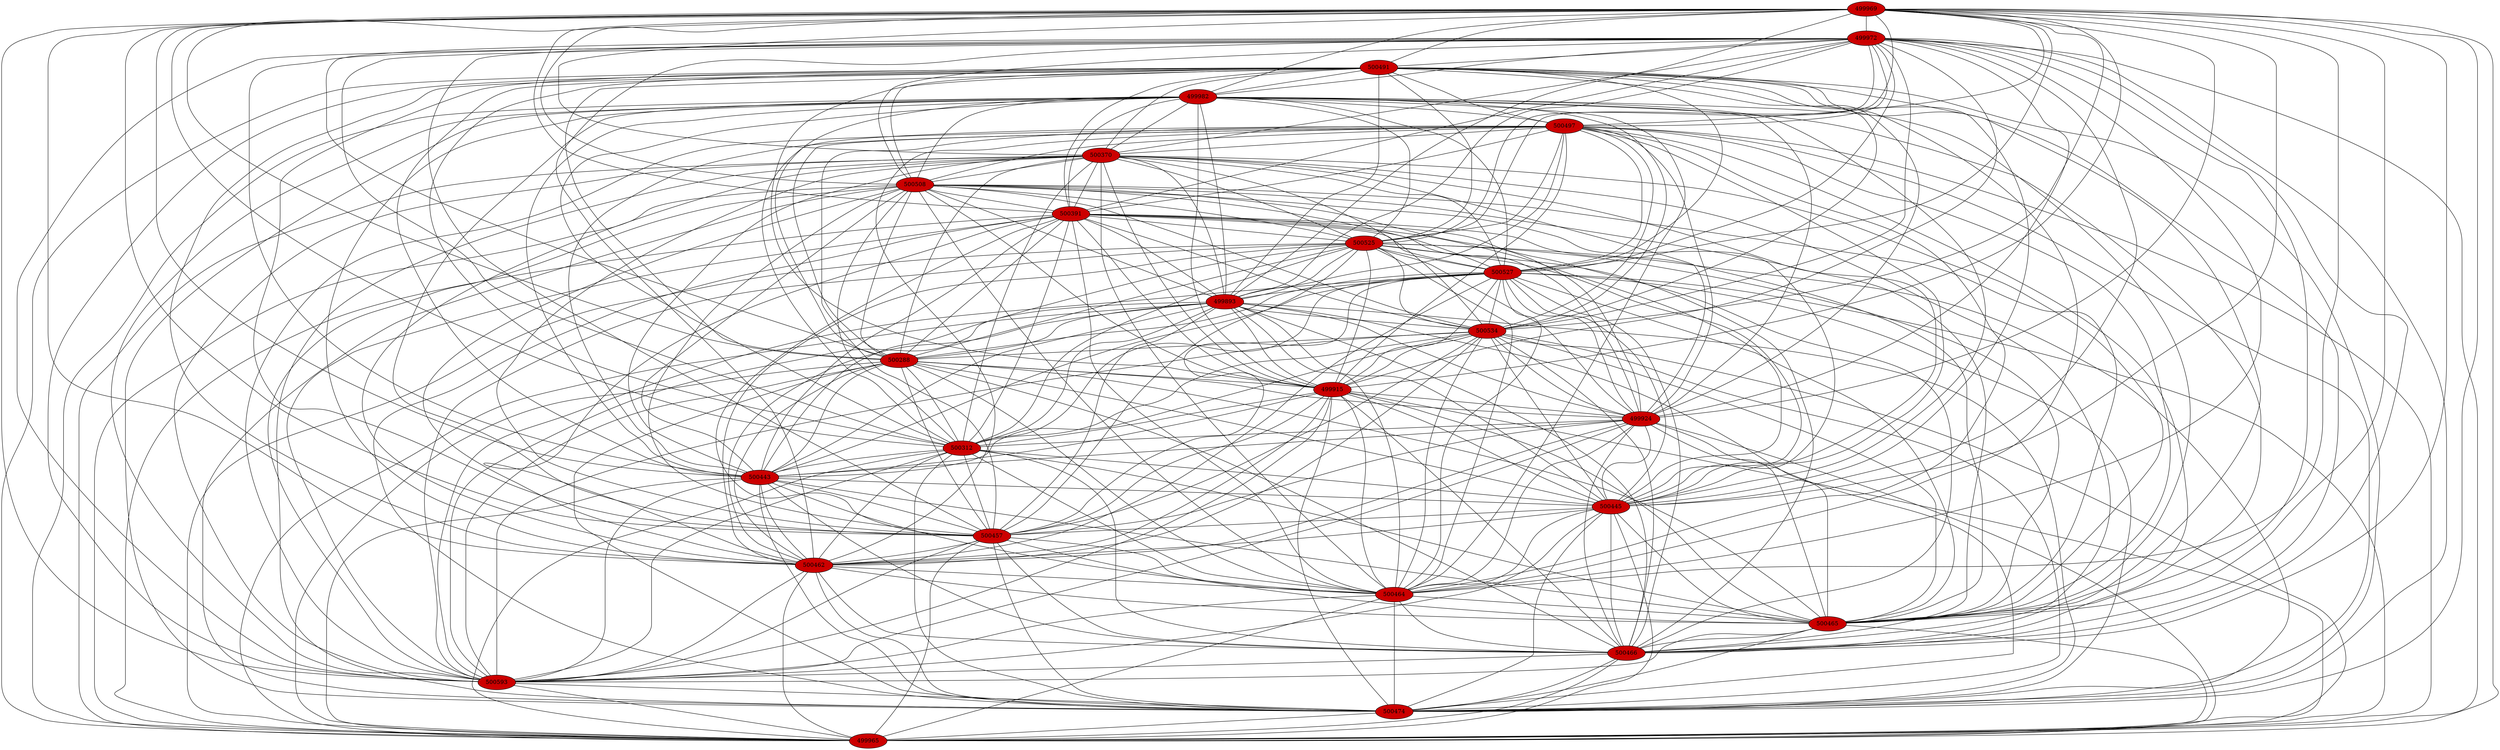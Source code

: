 graph BACTEROIDALES_cc4 {
	K = 2.0;
	499969 [style="filled", fillcolor="#cc0000"];
	499972 [style="filled", fillcolor="#cc0000"];
	500491 [style="filled", fillcolor="#cc0000"];
	499982 [style="filled", fillcolor="#cc0000"];
	500497 [style="filled", fillcolor="#cc0000"];
	500370 [style="filled", fillcolor="#cc0000"];
	500508 [style="filled", fillcolor="#cc0000"];
	500391 [style="filled", fillcolor="#cc0000"];
	500525 [style="filled", fillcolor="#cc0000"];
	500527 [style="filled", fillcolor="#cc0000"];
	499893 [style="filled", fillcolor="#cc0000"];
	500534 [style="filled", fillcolor="#cc0000"];
	500288 [style="filled", fillcolor="#cc0000"];
	499915 [style="filled", fillcolor="#cc0000"];
	499924 [style="filled", fillcolor="#cc0000"];
	500312 [style="filled", fillcolor="#cc0000"];
	500443 [style="filled", fillcolor="#cc0000"];
	500445 [style="filled", fillcolor="#cc0000"];
	500457 [style="filled", fillcolor="#cc0000"];
	500462 [style="filled", fillcolor="#cc0000"];
	500464 [style="filled", fillcolor="#cc0000"];
	500465 [style="filled", fillcolor="#cc0000"];
	500466 [style="filled", fillcolor="#cc0000"];
	500593 [style="filled", fillcolor="#cc0000"];
	500474 [style="filled", fillcolor="#cc0000"];
	499965 [style="filled", fillcolor="#cc0000"];
	499969 -- 499893;
	499969 -- 499915;
	499969 -- 499924;
	499969 -- 499965;
	499969 -- 499972;
	499969 -- 499982;
	499969 -- 500288;
	499969 -- 500312;
	499969 -- 500370;
	499969 -- 500443;
	499969 -- 500445;
	499969 -- 500457;
	499969 -- 500462;
	499969 -- 500464;
	499969 -- 500465;
	499969 -- 500466;
	499969 -- 500474;
	499969 -- 500491;
	499969 -- 500497;
	499969 -- 500508;
	499969 -- 500525;
	499969 -- 500527;
	499969 -- 500534;
	499969 -- 500593;
	499969 -- 500391;
	499972 -- 499893;
	499972 -- 499915;
	499972 -- 499924;
	499972 -- 499965;
	499972 -- 499982;
	499972 -- 500288;
	499972 -- 500312;
	499972 -- 500370;
	499972 -- 500443;
	499972 -- 500445;
	499972 -- 500457;
	499972 -- 500462;
	499972 -- 500464;
	499972 -- 500465;
	499972 -- 500466;
	499972 -- 500474;
	499972 -- 500491;
	499972 -- 500497;
	499972 -- 500508;
	499972 -- 500525;
	499972 -- 500527;
	499972 -- 500534;
	499972 -- 500593;
	499972 -- 500391;
	500491 -- 499893;
	500491 -- 499915;
	500491 -- 499924;
	500491 -- 499965;
	500491 -- 499982;
	500491 -- 500288;
	500491 -- 500312;
	500491 -- 500370;
	500491 -- 500443;
	500491 -- 500445;
	500491 -- 500457;
	500491 -- 500462;
	500491 -- 500464;
	500491 -- 500465;
	500491 -- 500466;
	500491 -- 500474;
	500491 -- 500497;
	500491 -- 500508;
	500491 -- 500525;
	500491 -- 500527;
	500491 -- 500534;
	500491 -- 500593;
	500491 -- 500391;
	499982 -- 499893;
	499982 -- 499915;
	499982 -- 499924;
	499982 -- 499965;
	499982 -- 500288;
	499982 -- 500312;
	499982 -- 500370;
	499982 -- 500443;
	499982 -- 500445;
	499982 -- 500457;
	499982 -- 500462;
	499982 -- 500464;
	499982 -- 500465;
	499982 -- 500466;
	499982 -- 500474;
	499982 -- 500497;
	499982 -- 500508;
	499982 -- 500525;
	499982 -- 500527;
	499982 -- 500534;
	499982 -- 500593;
	499982 -- 500391;
	500497 -- 499893;
	500497 -- 499915;
	500497 -- 499924;
	500497 -- 499965;
	500497 -- 500288;
	500497 -- 500312;
	500497 -- 500370;
	500497 -- 500443;
	500497 -- 500445;
	500497 -- 500457;
	500497 -- 500462;
	500497 -- 500464;
	500497 -- 500465;
	500497 -- 500466;
	500497 -- 500474;
	500497 -- 500508;
	500497 -- 500525;
	500497 -- 500527;
	500497 -- 500534;
	500497 -- 500593;
	500497 -- 500391;
	500370 -- 499893;
	500370 -- 499915;
	500370 -- 499924;
	500370 -- 499965;
	500370 -- 500288;
	500370 -- 500312;
	500370 -- 500443;
	500370 -- 500445;
	500370 -- 500457;
	500370 -- 500462;
	500370 -- 500464;
	500370 -- 500465;
	500370 -- 500466;
	500370 -- 500474;
	500370 -- 500508;
	500370 -- 500525;
	500370 -- 500527;
	500370 -- 500534;
	500370 -- 500593;
	500370 -- 500391;
	500508 -- 499893;
	500508 -- 499915;
	500508 -- 499924;
	500508 -- 499965;
	500508 -- 500288;
	500508 -- 500312;
	500508 -- 500443;
	500508 -- 500445;
	500508 -- 500457;
	500508 -- 500462;
	500508 -- 500464;
	500508 -- 500465;
	500508 -- 500466;
	500508 -- 500474;
	500508 -- 500525;
	500508 -- 500527;
	500508 -- 500534;
	500508 -- 500593;
	500508 -- 500391;
	500391 -- 499893;
	500391 -- 499915;
	500391 -- 499924;
	500391 -- 499965;
	500391 -- 500288;
	500391 -- 500312;
	500391 -- 500443;
	500391 -- 500445;
	500391 -- 500457;
	500391 -- 500462;
	500391 -- 500464;
	500391 -- 500465;
	500391 -- 500466;
	500391 -- 500474;
	500391 -- 500525;
	500391 -- 500527;
	500391 -- 500534;
	500391 -- 500593;
	500525 -- 499893;
	500525 -- 499915;
	500525 -- 499924;
	500525 -- 499965;
	500525 -- 500288;
	500525 -- 500312;
	500525 -- 500443;
	500525 -- 500445;
	500525 -- 500457;
	500525 -- 500462;
	500525 -- 500464;
	500525 -- 500465;
	500525 -- 500466;
	500525 -- 500474;
	500525 -- 500527;
	500525 -- 500534;
	500525 -- 500593;
	500527 -- 499893;
	500527 -- 499915;
	500527 -- 499924;
	500527 -- 499965;
	500527 -- 500288;
	500527 -- 500312;
	500527 -- 500443;
	500527 -- 500445;
	500527 -- 500457;
	500527 -- 500462;
	500527 -- 500464;
	500527 -- 500465;
	500527 -- 500466;
	500527 -- 500474;
	500527 -- 500534;
	500527 -- 500593;
	499893 -- 499915;
	499893 -- 499924;
	499893 -- 499965;
	499893 -- 500288;
	499893 -- 500312;
	499893 -- 500443;
	499893 -- 500445;
	499893 -- 500457;
	499893 -- 500462;
	499893 -- 500464;
	499893 -- 500465;
	499893 -- 500466;
	499893 -- 500474;
	499893 -- 500534;
	499893 -- 500593;
	500534 -- 499915;
	500534 -- 499924;
	500534 -- 499965;
	500534 -- 500288;
	500534 -- 500312;
	500534 -- 500443;
	500534 -- 500445;
	500534 -- 500457;
	500534 -- 500462;
	500534 -- 500464;
	500534 -- 500465;
	500534 -- 500466;
	500534 -- 500474;
	500534 -- 500593;
	500288 -- 499915;
	500288 -- 499924;
	500288 -- 499965;
	500288 -- 500312;
	500288 -- 500443;
	500288 -- 500445;
	500288 -- 500457;
	500288 -- 500462;
	500288 -- 500464;
	500288 -- 500465;
	500288 -- 500466;
	500288 -- 500474;
	500288 -- 500593;
	499915 -- 499924;
	499915 -- 499965;
	499915 -- 500312;
	499915 -- 500443;
	499915 -- 500445;
	499915 -- 500457;
	499915 -- 500462;
	499915 -- 500464;
	499915 -- 500465;
	499915 -- 500466;
	499915 -- 500474;
	499915 -- 500593;
	499924 -- 499965;
	499924 -- 500312;
	499924 -- 500443;
	499924 -- 500445;
	499924 -- 500457;
	499924 -- 500462;
	499924 -- 500464;
	499924 -- 500465;
	499924 -- 500466;
	499924 -- 500474;
	499924 -- 500593;
	500312 -- 499965;
	500312 -- 500443;
	500312 -- 500445;
	500312 -- 500457;
	500312 -- 500462;
	500312 -- 500464;
	500312 -- 500465;
	500312 -- 500466;
	500312 -- 500474;
	500312 -- 500593;
	500443 -- 499965;
	500443 -- 500445;
	500443 -- 500457;
	500443 -- 500462;
	500443 -- 500464;
	500443 -- 500465;
	500443 -- 500466;
	500443 -- 500474;
	500443 -- 500593;
	500445 -- 499965;
	500445 -- 500457;
	500445 -- 500462;
	500445 -- 500464;
	500445 -- 500465;
	500445 -- 500466;
	500445 -- 500474;
	500445 -- 500593;
	500457 -- 499965;
	500457 -- 500462;
	500457 -- 500464;
	500457 -- 500465;
	500457 -- 500466;
	500457 -- 500474;
	500457 -- 500593;
	500462 -- 499965;
	500462 -- 500464;
	500462 -- 500465;
	500462 -- 500466;
	500462 -- 500474;
	500462 -- 500593;
	500464 -- 499965;
	500464 -- 500465;
	500464 -- 500466;
	500464 -- 500474;
	500464 -- 500593;
	500465 -- 499965;
	500465 -- 500466;
	500465 -- 500474;
	500465 -- 500593;
	500466 -- 499965;
	500466 -- 500474;
	500466 -- 500593;
	500593 -- 499965;
	500593 -- 500474;
	500474 -- 499965;
}